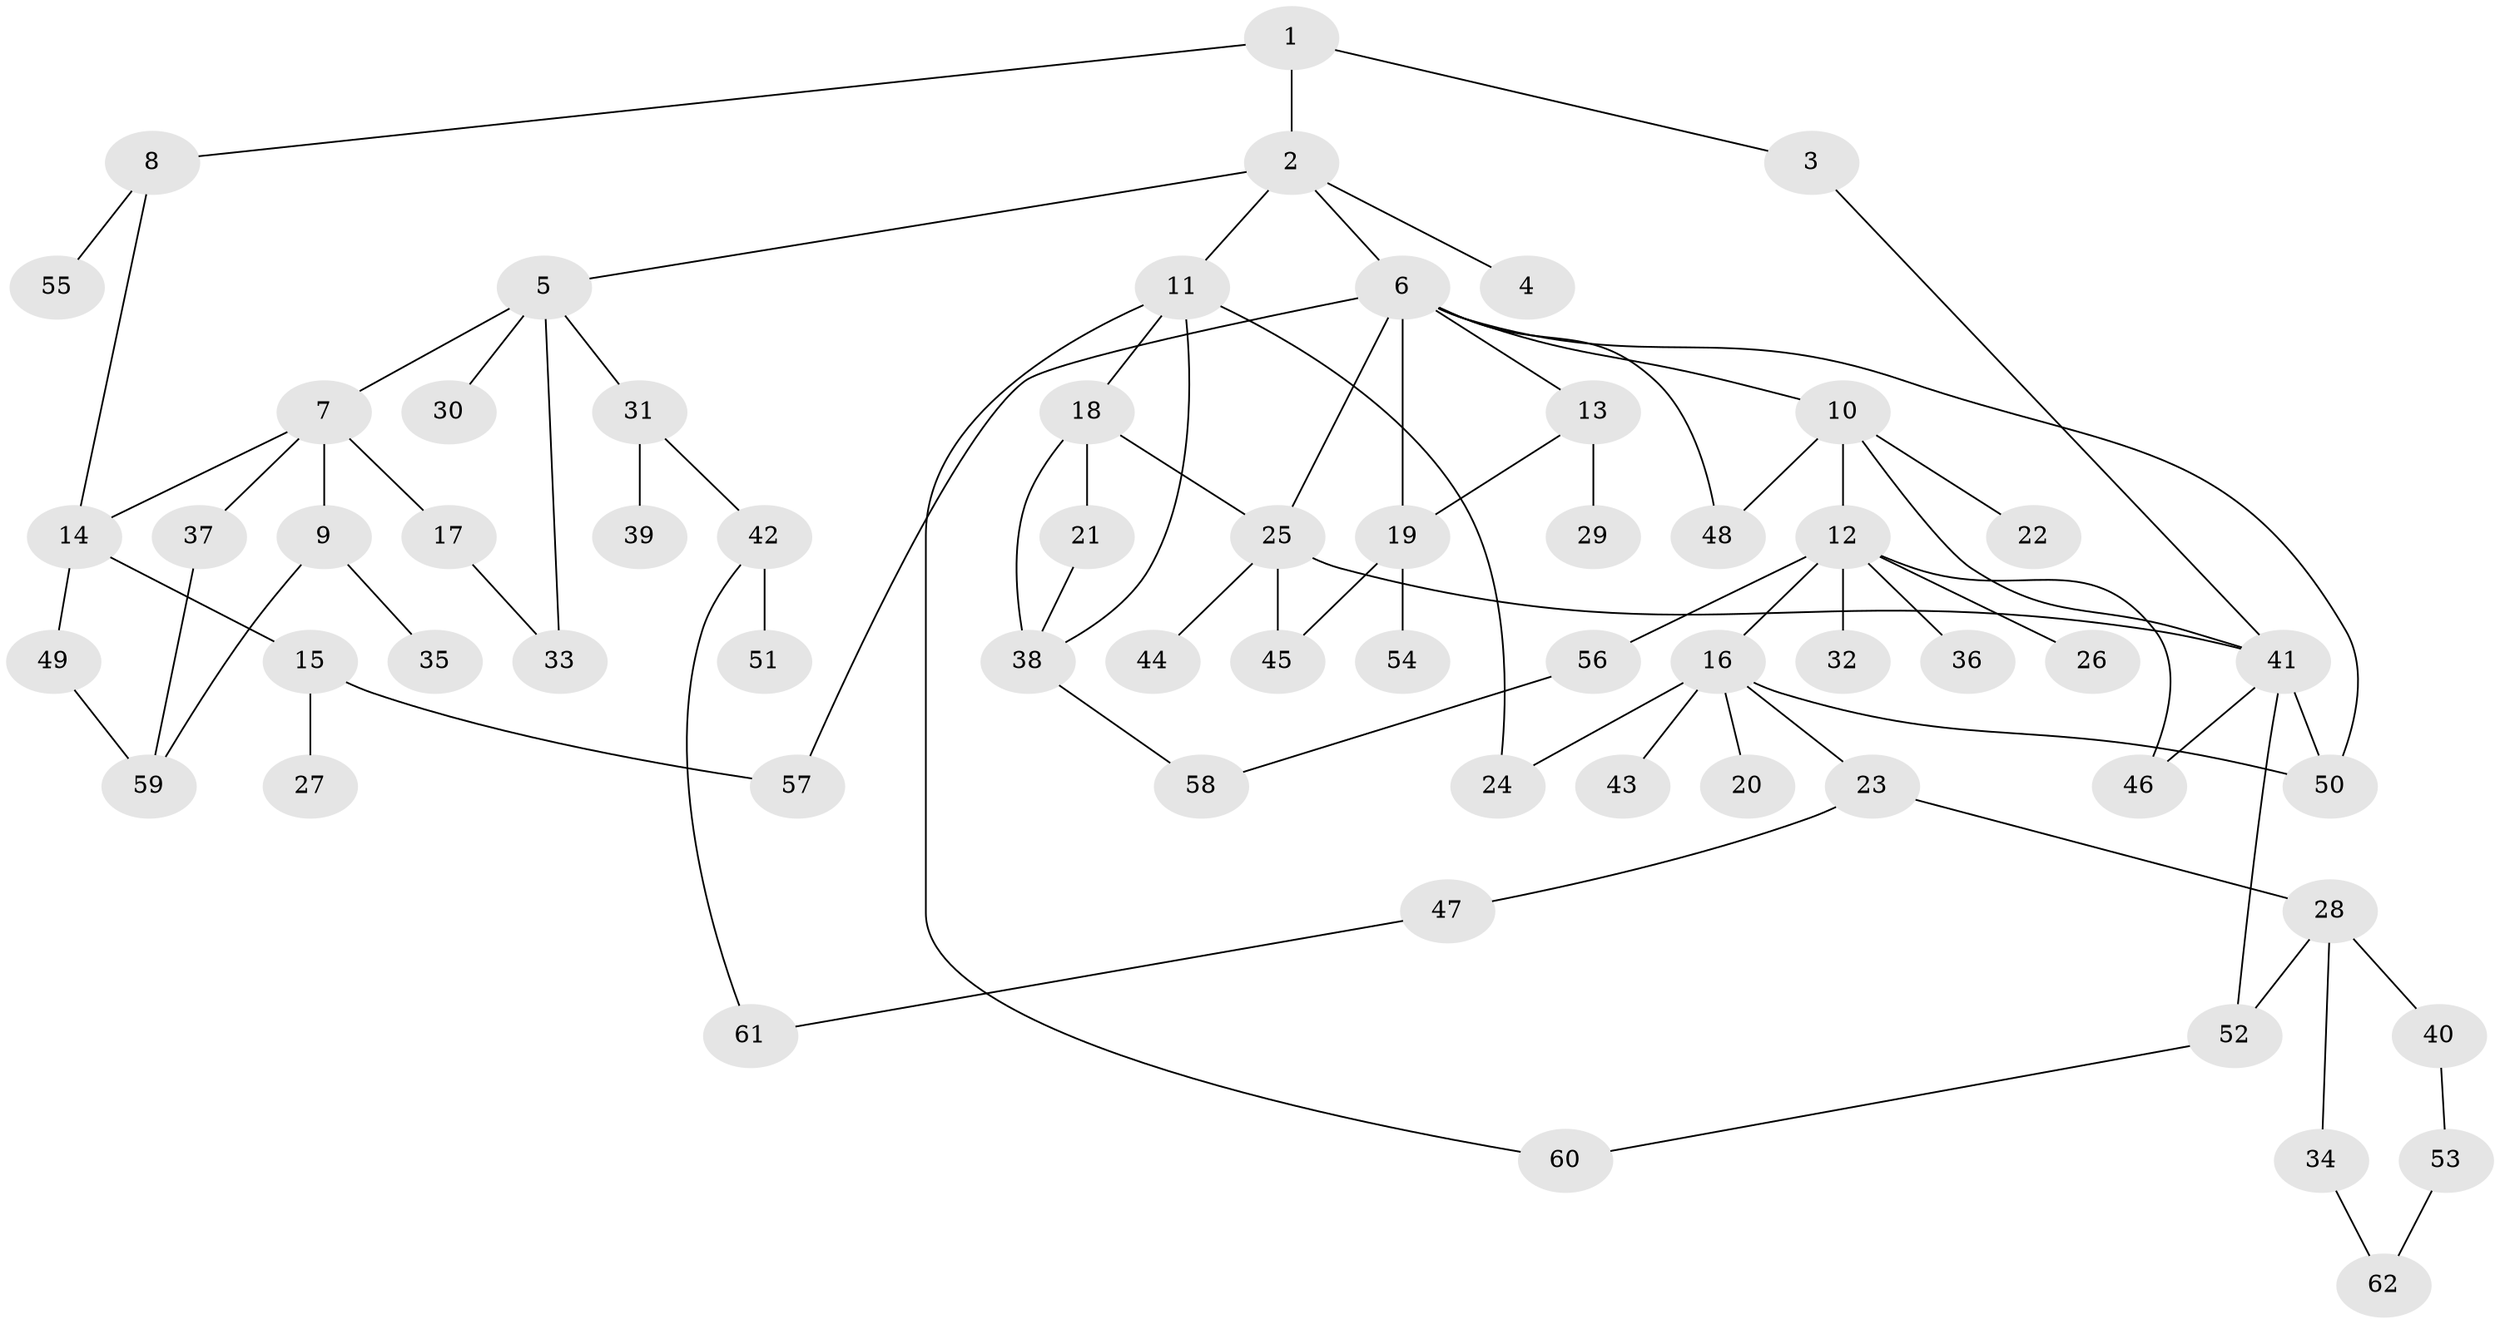 // coarse degree distribution, {6: 0.09302325581395349, 1: 0.27906976744186046, 9: 0.023255813953488372, 4: 0.09302325581395349, 5: 0.06976744186046512, 3: 0.13953488372093023, 2: 0.3023255813953488}
// Generated by graph-tools (version 1.1) at 2025/41/03/06/25 10:41:28]
// undirected, 62 vertices, 83 edges
graph export_dot {
graph [start="1"]
  node [color=gray90,style=filled];
  1;
  2;
  3;
  4;
  5;
  6;
  7;
  8;
  9;
  10;
  11;
  12;
  13;
  14;
  15;
  16;
  17;
  18;
  19;
  20;
  21;
  22;
  23;
  24;
  25;
  26;
  27;
  28;
  29;
  30;
  31;
  32;
  33;
  34;
  35;
  36;
  37;
  38;
  39;
  40;
  41;
  42;
  43;
  44;
  45;
  46;
  47;
  48;
  49;
  50;
  51;
  52;
  53;
  54;
  55;
  56;
  57;
  58;
  59;
  60;
  61;
  62;
  1 -- 2;
  1 -- 3;
  1 -- 8;
  2 -- 4;
  2 -- 5;
  2 -- 6;
  2 -- 11;
  3 -- 41;
  5 -- 7;
  5 -- 30;
  5 -- 31;
  5 -- 33;
  6 -- 10;
  6 -- 13;
  6 -- 50;
  6 -- 48;
  6 -- 25;
  6 -- 19;
  6 -- 57;
  7 -- 9;
  7 -- 17;
  7 -- 37;
  7 -- 14;
  8 -- 14;
  8 -- 55;
  9 -- 35;
  9 -- 59;
  10 -- 12;
  10 -- 22;
  10 -- 48;
  10 -- 41;
  11 -- 18;
  11 -- 38;
  11 -- 24;
  11 -- 60;
  12 -- 16;
  12 -- 26;
  12 -- 32;
  12 -- 36;
  12 -- 56;
  12 -- 46;
  13 -- 19;
  13 -- 29;
  14 -- 15;
  14 -- 49;
  15 -- 27;
  15 -- 57;
  16 -- 20;
  16 -- 23;
  16 -- 24;
  16 -- 43;
  16 -- 50;
  17 -- 33;
  18 -- 21;
  18 -- 25;
  18 -- 38;
  19 -- 45;
  19 -- 54;
  21 -- 38;
  23 -- 28;
  23 -- 47;
  25 -- 41;
  25 -- 44;
  25 -- 45;
  28 -- 34;
  28 -- 40;
  28 -- 52;
  31 -- 39;
  31 -- 42;
  34 -- 62;
  37 -- 59;
  38 -- 58;
  40 -- 53;
  41 -- 46;
  41 -- 52;
  41 -- 50;
  42 -- 51;
  42 -- 61;
  47 -- 61;
  49 -- 59;
  52 -- 60;
  53 -- 62;
  56 -- 58;
}
